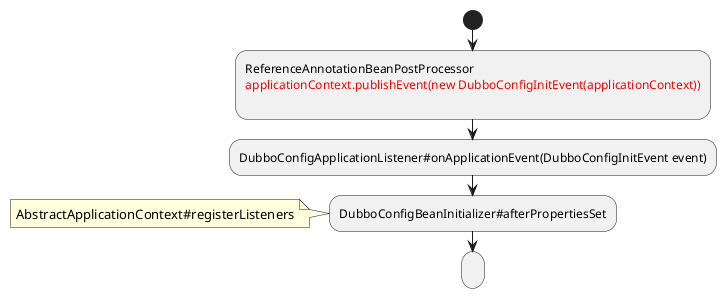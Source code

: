 @startuml
'https://plantuml.com/activity-diagram-beta

start
:ReferenceAnnotationBeanPostProcessor
<color:red>applicationContext.publishEvent(new DubboConfigInitEvent(applicationContext))
;

:DubboConfigApplicationListener#onApplicationEvent(DubboConfigInitEvent event);

:DubboConfigBeanInitializer#afterPropertiesSet;
note
AbstractApplicationContext#registerListeners
end note

:;

@enduml
